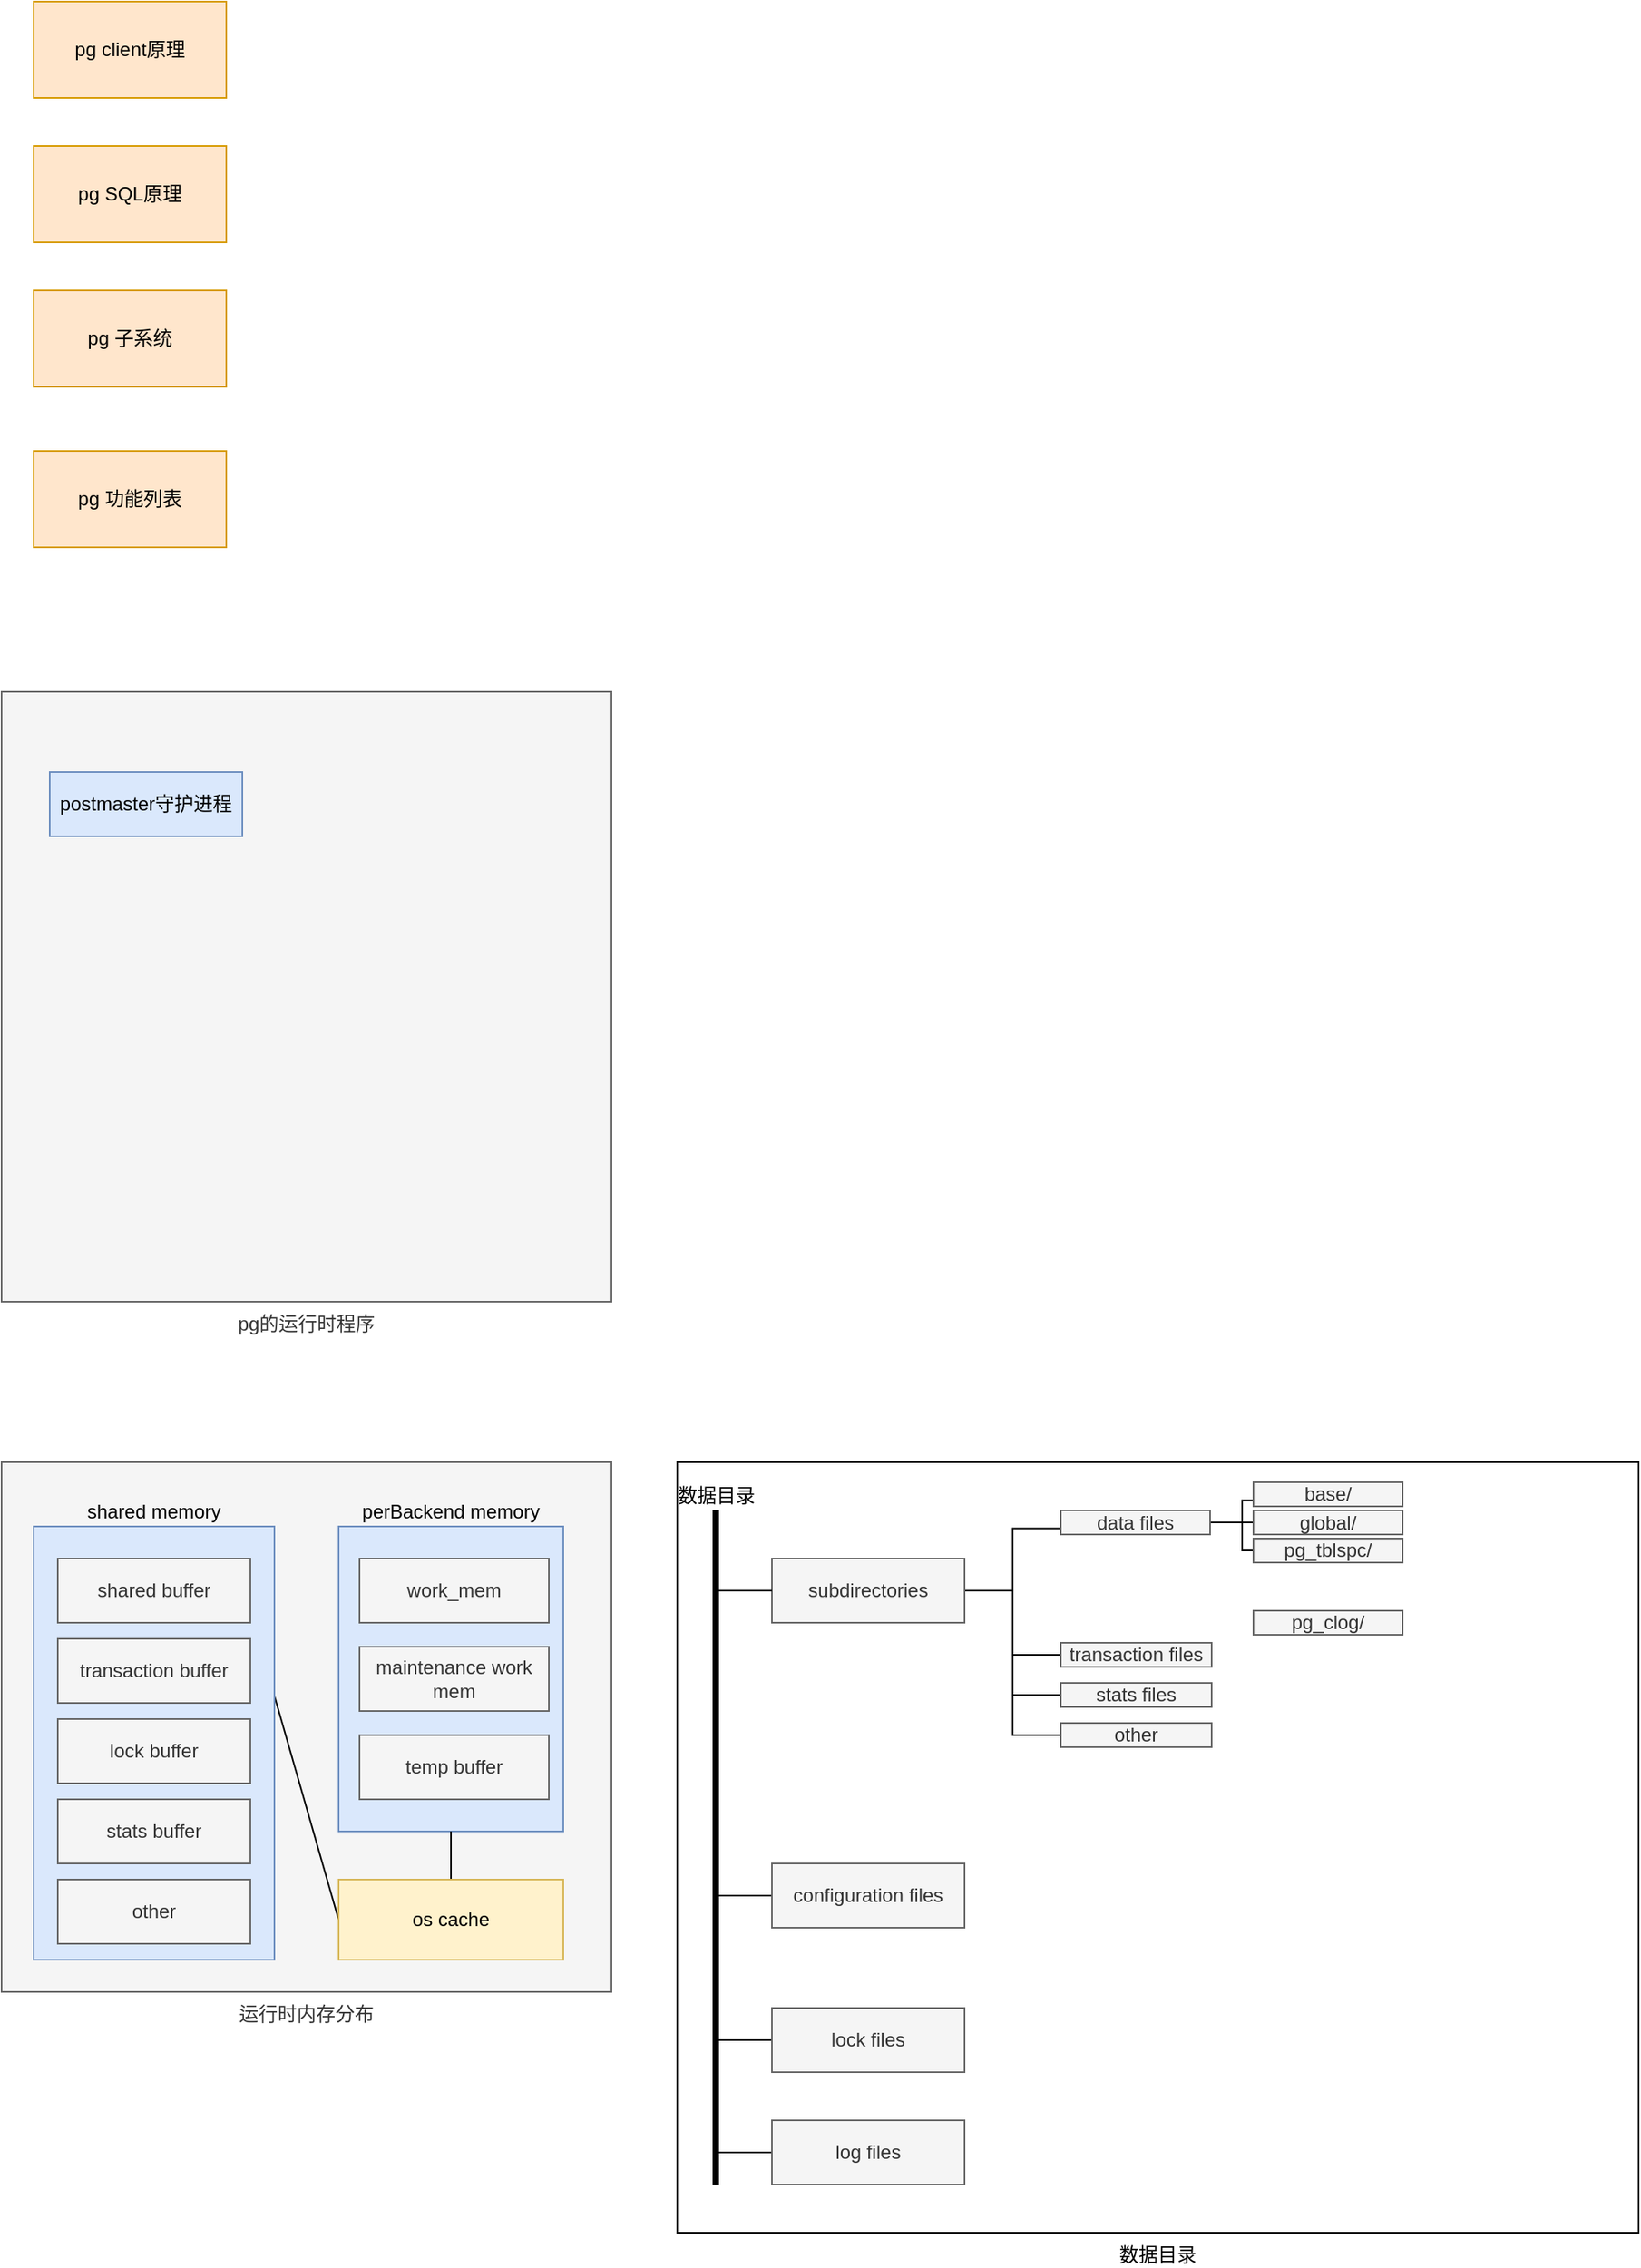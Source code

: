 <mxfile version="10.6.3" type="github"><diagram id="vr3g13BMEE8ZhwxLxWMC" name="第 1 页"><mxGraphModel dx="768" dy="972" grid="1" gridSize="10" guides="1" tooltips="1" connect="1" arrows="1" fold="1" page="1" pageScale="1" pageWidth="827" pageHeight="1169" math="0" shadow="0"><root><mxCell id="0"/><mxCell id="1" parent="0"/><mxCell id="moTQVVO1JvvIPHnxFiKA-16" value="数据目录" style="rounded=0;whiteSpace=wrap;html=1;labelPosition=center;verticalLabelPosition=bottom;align=center;verticalAlign=top;" vertex="1" parent="1"><mxGeometry x="551" y="1210" width="599" height="480" as="geometry"/></mxCell><mxCell id="q8Bx2dNp8B1ykMYG_O_N-1" value="pg的运行时程序&lt;br&gt;" style="rounded=0;whiteSpace=wrap;html=1;fillColor=#f5f5f5;strokeColor=#666666;labelPosition=center;verticalLabelPosition=bottom;align=center;verticalAlign=top;fontColor=#333333;" parent="1" vertex="1"><mxGeometry x="130" y="730" width="380" height="380" as="geometry"/></mxCell><mxCell id="q8Bx2dNp8B1ykMYG_O_N-2" value="pg client原理&lt;br&gt;" style="rounded=0;whiteSpace=wrap;html=1;fillColor=#ffe6cc;strokeColor=#d79b00;" parent="1" vertex="1"><mxGeometry x="150" y="300" width="120" height="60" as="geometry"/></mxCell><mxCell id="q8Bx2dNp8B1ykMYG_O_N-4" value="pg SQL原理&lt;br&gt;" style="rounded=0;whiteSpace=wrap;html=1;fillColor=#ffe6cc;strokeColor=#d79b00;" parent="1" vertex="1"><mxGeometry x="150" y="390" width="120" height="60" as="geometry"/></mxCell><mxCell id="q8Bx2dNp8B1ykMYG_O_N-6" value="pg 子系统&lt;br&gt;" style="rounded=0;whiteSpace=wrap;html=1;fillColor=#ffe6cc;strokeColor=#d79b00;" parent="1" vertex="1"><mxGeometry x="150" y="480" width="120" height="60" as="geometry"/></mxCell><mxCell id="q8Bx2dNp8B1ykMYG_O_N-7" value="pg 功能列表&lt;br&gt;" style="rounded=0;whiteSpace=wrap;html=1;fillColor=#ffe6cc;strokeColor=#d79b00;" parent="1" vertex="1"><mxGeometry x="150" y="580" width="120" height="60" as="geometry"/></mxCell><mxCell id="q8Bx2dNp8B1ykMYG_O_N-8" value="postmaster守护进程" style="rounded=0;whiteSpace=wrap;html=1;fillColor=#dae8fc;strokeColor=#6c8ebf;" parent="1" vertex="1"><mxGeometry x="160" y="780" width="120" height="40" as="geometry"/></mxCell><mxCell id="moTQVVO1JvvIPHnxFiKA-2" value="运行时内存分布&lt;br&gt;" style="rounded=0;whiteSpace=wrap;html=1;fillColor=#f5f5f5;strokeColor=#666666;labelPosition=center;verticalLabelPosition=bottom;align=center;verticalAlign=top;fontColor=#333333;" vertex="1" parent="1"><mxGeometry x="130" y="1210" width="380" height="330" as="geometry"/></mxCell><mxCell id="moTQVVO1JvvIPHnxFiKA-14" style="rounded=0;orthogonalLoop=1;jettySize=auto;html=1;entryX=0;entryY=0.5;entryDx=0;entryDy=0;exitX=1.001;exitY=0.393;exitDx=0;exitDy=0;endArrow=none;endFill=0;exitPerimeter=0;" edge="1" parent="1" source="moTQVVO1JvvIPHnxFiKA-3" target="moTQVVO1JvvIPHnxFiKA-5"><mxGeometry relative="1" as="geometry"/></mxCell><mxCell id="moTQVVO1JvvIPHnxFiKA-3" value="shared memory" style="rounded=0;whiteSpace=wrap;html=1;fillColor=#dae8fc;strokeColor=#6c8ebf;labelPosition=center;verticalLabelPosition=top;align=center;verticalAlign=bottom;" vertex="1" parent="1"><mxGeometry x="150" y="1250" width="150" height="270" as="geometry"/></mxCell><mxCell id="moTQVVO1JvvIPHnxFiKA-4" value="perBackend memory" style="rounded=0;whiteSpace=wrap;html=1;fillColor=#dae8fc;strokeColor=#6c8ebf;labelPosition=center;verticalLabelPosition=top;align=center;verticalAlign=bottom;" vertex="1" parent="1"><mxGeometry x="340" y="1250" width="140" height="190" as="geometry"/></mxCell><mxCell id="moTQVVO1JvvIPHnxFiKA-15" style="edgeStyle=none;rounded=0;orthogonalLoop=1;jettySize=auto;html=1;entryX=0.5;entryY=1;entryDx=0;entryDy=0;endArrow=none;endFill=0;" edge="1" parent="1" source="moTQVVO1JvvIPHnxFiKA-5" target="moTQVVO1JvvIPHnxFiKA-4"><mxGeometry relative="1" as="geometry"/></mxCell><mxCell id="moTQVVO1JvvIPHnxFiKA-5" value="os cache&lt;br&gt;" style="rounded=0;whiteSpace=wrap;html=1;fillColor=#fff2cc;strokeColor=#d6b656;labelPosition=center;verticalLabelPosition=middle;align=center;verticalAlign=middle;" vertex="1" parent="1"><mxGeometry x="340" y="1470" width="140" height="50" as="geometry"/></mxCell><mxCell id="moTQVVO1JvvIPHnxFiKA-6" value="shared buffer" style="rounded=0;whiteSpace=wrap;html=1;fillColor=#f5f5f5;strokeColor=#666666;fontColor=#333333;" vertex="1" parent="1"><mxGeometry x="165" y="1270" width="120" height="40" as="geometry"/></mxCell><mxCell id="moTQVVO1JvvIPHnxFiKA-7" value="transaction buffer" style="rounded=0;whiteSpace=wrap;html=1;fillColor=#f5f5f5;strokeColor=#666666;fontColor=#333333;" vertex="1" parent="1"><mxGeometry x="165" y="1320" width="120" height="40" as="geometry"/></mxCell><mxCell id="moTQVVO1JvvIPHnxFiKA-8" value="lock buffer" style="rounded=0;whiteSpace=wrap;html=1;fillColor=#f5f5f5;strokeColor=#666666;fontColor=#333333;" vertex="1" parent="1"><mxGeometry x="165" y="1370" width="120" height="40" as="geometry"/></mxCell><mxCell id="moTQVVO1JvvIPHnxFiKA-9" value="stats buffer" style="rounded=0;whiteSpace=wrap;html=1;fillColor=#f5f5f5;strokeColor=#666666;fontColor=#333333;" vertex="1" parent="1"><mxGeometry x="165" y="1420" width="120" height="40" as="geometry"/></mxCell><mxCell id="moTQVVO1JvvIPHnxFiKA-10" value="other" style="rounded=0;whiteSpace=wrap;html=1;fillColor=#f5f5f5;strokeColor=#666666;fontColor=#333333;" vertex="1" parent="1"><mxGeometry x="165" y="1470" width="120" height="40" as="geometry"/></mxCell><mxCell id="moTQVVO1JvvIPHnxFiKA-11" value="work_mem" style="rounded=0;whiteSpace=wrap;html=1;fillColor=#f5f5f5;strokeColor=#666666;fontColor=#333333;" vertex="1" parent="1"><mxGeometry x="353" y="1270" width="118" height="40" as="geometry"/></mxCell><mxCell id="moTQVVO1JvvIPHnxFiKA-12" value="maintenance work mem" style="rounded=0;whiteSpace=wrap;html=1;fillColor=#f5f5f5;strokeColor=#666666;fontColor=#333333;" vertex="1" parent="1"><mxGeometry x="353" y="1325" width="118" height="40" as="geometry"/></mxCell><mxCell id="moTQVVO1JvvIPHnxFiKA-13" value="temp buffer" style="rounded=0;whiteSpace=wrap;html=1;fillColor=#f5f5f5;strokeColor=#666666;fontColor=#333333;" vertex="1" parent="1"><mxGeometry x="353" y="1380" width="118" height="40" as="geometry"/></mxCell><mxCell id="moTQVVO1JvvIPHnxFiKA-37" style="edgeStyle=orthogonalEdgeStyle;rounded=0;orthogonalLoop=1;jettySize=auto;html=1;entryX=0;entryY=0.75;entryDx=0;entryDy=0;endArrow=none;endFill=0;" edge="1" parent="1" source="moTQVVO1JvvIPHnxFiKA-17" target="moTQVVO1JvvIPHnxFiKA-28"><mxGeometry relative="1" as="geometry"/></mxCell><mxCell id="moTQVVO1JvvIPHnxFiKA-38" style="edgeStyle=orthogonalEdgeStyle;rounded=0;orthogonalLoop=1;jettySize=auto;html=1;endArrow=none;endFill=0;entryX=0;entryY=0.5;entryDx=0;entryDy=0;" edge="1" parent="1" source="moTQVVO1JvvIPHnxFiKA-17" target="moTQVVO1JvvIPHnxFiKA-29"><mxGeometry relative="1" as="geometry"/></mxCell><mxCell id="moTQVVO1JvvIPHnxFiKA-39" style="edgeStyle=orthogonalEdgeStyle;rounded=0;orthogonalLoop=1;jettySize=auto;html=1;endArrow=none;endFill=0;entryX=0;entryY=0.5;entryDx=0;entryDy=0;" edge="1" parent="1" source="moTQVVO1JvvIPHnxFiKA-17" target="moTQVVO1JvvIPHnxFiKA-30"><mxGeometry relative="1" as="geometry"/></mxCell><mxCell id="moTQVVO1JvvIPHnxFiKA-40" style="edgeStyle=orthogonalEdgeStyle;rounded=0;orthogonalLoop=1;jettySize=auto;html=1;entryX=0;entryY=0.5;entryDx=0;entryDy=0;endArrow=none;endFill=0;" edge="1" parent="1" source="moTQVVO1JvvIPHnxFiKA-17" target="moTQVVO1JvvIPHnxFiKA-31"><mxGeometry relative="1" as="geometry"/></mxCell><mxCell id="moTQVVO1JvvIPHnxFiKA-17" value="subdirectories" style="rounded=0;whiteSpace=wrap;html=1;fillColor=#f5f5f5;strokeColor=#666666;fontColor=#333333;" vertex="1" parent="1"><mxGeometry x="610" y="1270" width="120" height="40" as="geometry"/></mxCell><mxCell id="moTQVVO1JvvIPHnxFiKA-19" style="edgeStyle=none;rounded=0;orthogonalLoop=1;jettySize=auto;html=1;entryX=0;entryY=0.5;entryDx=0;entryDy=0;endArrow=none;endFill=0;" edge="1" parent="1" source="moTQVVO1JvvIPHnxFiKA-18" target="moTQVVO1JvvIPHnxFiKA-17"><mxGeometry relative="1" as="geometry"/></mxCell><mxCell id="moTQVVO1JvvIPHnxFiKA-18" value="数据目录" style="line;strokeWidth=4;direction=south;html=1;perimeter=backbonePerimeter;points=[];outlineConnect=0;labelPosition=center;verticalLabelPosition=top;align=center;verticalAlign=bottom;" vertex="1" parent="1"><mxGeometry x="570" y="1240" width="10" height="420" as="geometry"/></mxCell><mxCell id="moTQVVO1JvvIPHnxFiKA-23" style="edgeStyle=none;rounded=0;orthogonalLoop=1;jettySize=auto;html=1;endArrow=none;endFill=0;" edge="1" parent="1" source="moTQVVO1JvvIPHnxFiKA-20" target="moTQVVO1JvvIPHnxFiKA-18"><mxGeometry relative="1" as="geometry"/></mxCell><mxCell id="moTQVVO1JvvIPHnxFiKA-20" value="configuration files" style="rounded=0;whiteSpace=wrap;html=1;fillColor=#f5f5f5;strokeColor=#666666;fontColor=#333333;" vertex="1" parent="1"><mxGeometry x="610" y="1460" width="120" height="40" as="geometry"/></mxCell><mxCell id="moTQVVO1JvvIPHnxFiKA-24" style="edgeStyle=none;rounded=0;orthogonalLoop=1;jettySize=auto;html=1;endArrow=none;endFill=0;" edge="1" parent="1" source="moTQVVO1JvvIPHnxFiKA-21" target="moTQVVO1JvvIPHnxFiKA-18"><mxGeometry relative="1" as="geometry"/></mxCell><mxCell id="moTQVVO1JvvIPHnxFiKA-21" value="lock files" style="rounded=0;whiteSpace=wrap;html=1;fillColor=#f5f5f5;strokeColor=#666666;fontColor=#333333;" vertex="1" parent="1"><mxGeometry x="610" y="1550" width="120" height="40" as="geometry"/></mxCell><mxCell id="moTQVVO1JvvIPHnxFiKA-25" style="edgeStyle=none;rounded=0;orthogonalLoop=1;jettySize=auto;html=1;endArrow=none;endFill=0;" edge="1" parent="1" source="moTQVVO1JvvIPHnxFiKA-22" target="moTQVVO1JvvIPHnxFiKA-18"><mxGeometry relative="1" as="geometry"/></mxCell><mxCell id="moTQVVO1JvvIPHnxFiKA-22" value="log files" style="rounded=0;whiteSpace=wrap;html=1;fillColor=#f5f5f5;strokeColor=#666666;fontColor=#333333;" vertex="1" parent="1"><mxGeometry x="610" y="1620" width="120" height="40" as="geometry"/></mxCell><mxCell id="moTQVVO1JvvIPHnxFiKA-42" value="" style="edgeStyle=orthogonalEdgeStyle;rounded=0;orthogonalLoop=1;jettySize=auto;html=1;endArrow=none;endFill=0;entryX=0;entryY=0.75;entryDx=0;entryDy=0;" edge="1" parent="1" source="moTQVVO1JvvIPHnxFiKA-28" target="moTQVVO1JvvIPHnxFiKA-41"><mxGeometry relative="1" as="geometry"/></mxCell><mxCell id="moTQVVO1JvvIPHnxFiKA-45" style="edgeStyle=orthogonalEdgeStyle;rounded=0;orthogonalLoop=1;jettySize=auto;html=1;entryX=0;entryY=0.5;entryDx=0;entryDy=0;endArrow=none;endFill=0;" edge="1" parent="1" source="moTQVVO1JvvIPHnxFiKA-28" target="moTQVVO1JvvIPHnxFiKA-43"><mxGeometry relative="1" as="geometry"/></mxCell><mxCell id="moTQVVO1JvvIPHnxFiKA-47" style="edgeStyle=orthogonalEdgeStyle;rounded=0;orthogonalLoop=1;jettySize=auto;html=1;entryX=0;entryY=0.5;entryDx=0;entryDy=0;endArrow=none;endFill=0;" edge="1" parent="1" source="moTQVVO1JvvIPHnxFiKA-28" target="moTQVVO1JvvIPHnxFiKA-44"><mxGeometry relative="1" as="geometry"/></mxCell><mxCell id="moTQVVO1JvvIPHnxFiKA-28" value="data files" style="rounded=0;whiteSpace=wrap;html=1;fillColor=#f5f5f5;strokeColor=#666666;fontColor=#333333;" vertex="1" parent="1"><mxGeometry x="790" y="1240" width="93" height="15" as="geometry"/></mxCell><mxCell id="moTQVVO1JvvIPHnxFiKA-41" value="base/" style="rounded=0;whiteSpace=wrap;html=1;fillColor=#f5f5f5;strokeColor=#666666;fontColor=#333333;" vertex="1" parent="1"><mxGeometry x="910" y="1222.5" width="93" height="15" as="geometry"/></mxCell><mxCell id="moTQVVO1JvvIPHnxFiKA-29" value="transaction files" style="rounded=0;whiteSpace=wrap;html=1;fillColor=#f5f5f5;strokeColor=#666666;fontColor=#333333;" vertex="1" parent="1"><mxGeometry x="790" y="1322.5" width="94" height="15" as="geometry"/></mxCell><mxCell id="moTQVVO1JvvIPHnxFiKA-30" value="stats files" style="rounded=0;whiteSpace=wrap;html=1;fillColor=#f5f5f5;strokeColor=#666666;fontColor=#333333;" vertex="1" parent="1"><mxGeometry x="790" y="1347.5" width="94" height="15" as="geometry"/></mxCell><mxCell id="moTQVVO1JvvIPHnxFiKA-31" value="other" style="rounded=0;whiteSpace=wrap;html=1;fillColor=#f5f5f5;strokeColor=#666666;fontColor=#333333;" vertex="1" parent="1"><mxGeometry x="790" y="1372.5" width="94" height="15" as="geometry"/></mxCell><mxCell id="moTQVVO1JvvIPHnxFiKA-43" value="global/" style="rounded=0;whiteSpace=wrap;html=1;fillColor=#f5f5f5;strokeColor=#666666;fontColor=#333333;" vertex="1" parent="1"><mxGeometry x="910" y="1240" width="93" height="15" as="geometry"/></mxCell><mxCell id="moTQVVO1JvvIPHnxFiKA-44" value="pg_tblspc/" style="rounded=0;whiteSpace=wrap;html=1;fillColor=#f5f5f5;strokeColor=#666666;fontColor=#333333;" vertex="1" parent="1"><mxGeometry x="910" y="1257.5" width="93" height="15" as="geometry"/></mxCell><mxCell id="moTQVVO1JvvIPHnxFiKA-48" value="pg_clog/" style="rounded=0;whiteSpace=wrap;html=1;fillColor=#f5f5f5;strokeColor=#666666;fontColor=#333333;" vertex="1" parent="1"><mxGeometry x="910" y="1302.5" width="93" height="15" as="geometry"/></mxCell></root></mxGraphModel></diagram></mxfile>